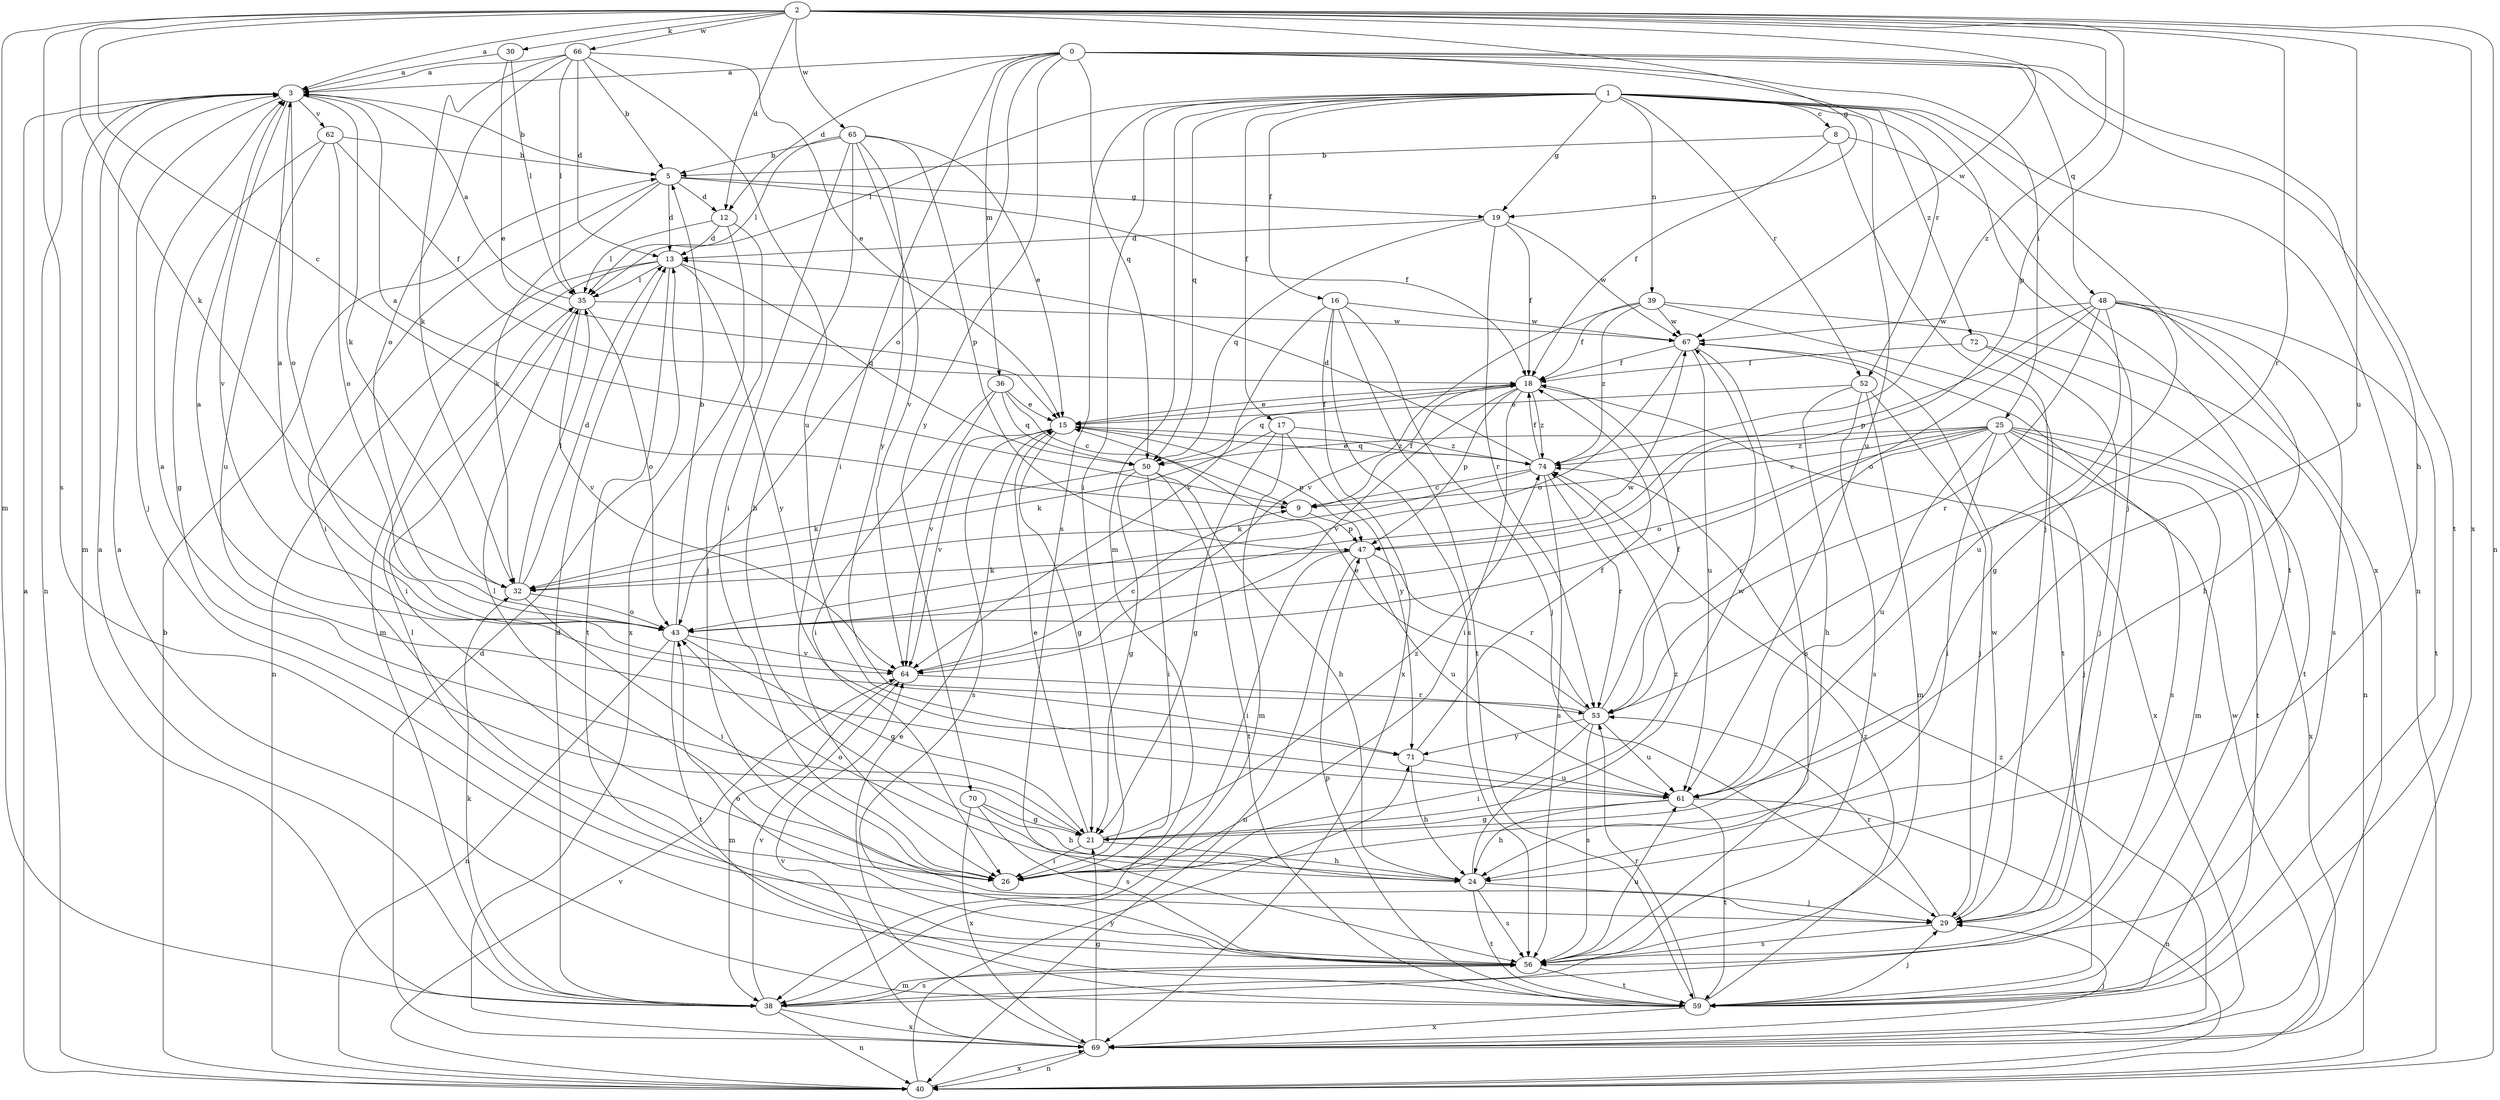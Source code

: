 strict digraph  {
0;
1;
2;
3;
5;
8;
9;
12;
13;
15;
16;
17;
18;
19;
21;
24;
25;
26;
29;
30;
32;
35;
36;
38;
39;
40;
43;
47;
48;
50;
52;
53;
56;
59;
61;
62;
64;
65;
66;
67;
69;
70;
71;
72;
74;
0 -> 3  [label=a];
0 -> 12  [label=d];
0 -> 24  [label=h];
0 -> 25  [label=i];
0 -> 26  [label=i];
0 -> 36  [label=m];
0 -> 43  [label=o];
0 -> 48  [label=q];
0 -> 50  [label=q];
0 -> 52  [label=r];
0 -> 59  [label=t];
0 -> 70  [label=y];
1 -> 8  [label=c];
1 -> 16  [label=f];
1 -> 17  [label=f];
1 -> 19  [label=g];
1 -> 26  [label=i];
1 -> 29  [label=j];
1 -> 35  [label=l];
1 -> 38  [label=m];
1 -> 39  [label=n];
1 -> 40  [label=n];
1 -> 50  [label=q];
1 -> 52  [label=r];
1 -> 56  [label=s];
1 -> 61  [label=u];
1 -> 69  [label=x];
1 -> 72  [label=z];
2 -> 3  [label=a];
2 -> 9  [label=c];
2 -> 12  [label=d];
2 -> 19  [label=g];
2 -> 30  [label=k];
2 -> 32  [label=k];
2 -> 38  [label=m];
2 -> 40  [label=n];
2 -> 47  [label=p];
2 -> 53  [label=r];
2 -> 56  [label=s];
2 -> 61  [label=u];
2 -> 65  [label=w];
2 -> 66  [label=w];
2 -> 67  [label=w];
2 -> 69  [label=x];
2 -> 74  [label=z];
3 -> 5  [label=b];
3 -> 29  [label=j];
3 -> 32  [label=k];
3 -> 38  [label=m];
3 -> 40  [label=n];
3 -> 43  [label=o];
3 -> 62  [label=v];
3 -> 64  [label=v];
5 -> 12  [label=d];
5 -> 13  [label=d];
5 -> 18  [label=f];
5 -> 19  [label=g];
5 -> 26  [label=i];
5 -> 32  [label=k];
8 -> 5  [label=b];
8 -> 18  [label=f];
8 -> 29  [label=j];
8 -> 59  [label=t];
9 -> 3  [label=a];
9 -> 18  [label=f];
9 -> 47  [label=p];
12 -> 13  [label=d];
12 -> 29  [label=j];
12 -> 35  [label=l];
12 -> 69  [label=x];
13 -> 35  [label=l];
13 -> 38  [label=m];
13 -> 40  [label=n];
13 -> 50  [label=q];
13 -> 59  [label=t];
13 -> 71  [label=y];
15 -> 18  [label=f];
15 -> 21  [label=g];
15 -> 47  [label=p];
15 -> 56  [label=s];
15 -> 64  [label=v];
15 -> 74  [label=z];
16 -> 29  [label=j];
16 -> 56  [label=s];
16 -> 59  [label=t];
16 -> 64  [label=v];
16 -> 67  [label=w];
16 -> 69  [label=x];
17 -> 21  [label=g];
17 -> 32  [label=k];
17 -> 38  [label=m];
17 -> 71  [label=y];
17 -> 74  [label=z];
18 -> 15  [label=e];
18 -> 26  [label=i];
18 -> 47  [label=p];
18 -> 50  [label=q];
18 -> 64  [label=v];
18 -> 69  [label=x];
18 -> 74  [label=z];
19 -> 13  [label=d];
19 -> 18  [label=f];
19 -> 50  [label=q];
19 -> 53  [label=r];
19 -> 67  [label=w];
21 -> 3  [label=a];
21 -> 15  [label=e];
21 -> 24  [label=h];
21 -> 26  [label=i];
21 -> 67  [label=w];
21 -> 74  [label=z];
24 -> 29  [label=j];
24 -> 43  [label=o];
24 -> 56  [label=s];
24 -> 59  [label=t];
24 -> 74  [label=z];
25 -> 9  [label=c];
25 -> 26  [label=i];
25 -> 29  [label=j];
25 -> 38  [label=m];
25 -> 43  [label=o];
25 -> 50  [label=q];
25 -> 53  [label=r];
25 -> 56  [label=s];
25 -> 59  [label=t];
25 -> 61  [label=u];
25 -> 69  [label=x];
25 -> 74  [label=z];
26 -> 35  [label=l];
29 -> 53  [label=r];
29 -> 56  [label=s];
29 -> 67  [label=w];
30 -> 3  [label=a];
30 -> 15  [label=e];
30 -> 35  [label=l];
32 -> 13  [label=d];
32 -> 26  [label=i];
32 -> 35  [label=l];
32 -> 43  [label=o];
35 -> 3  [label=a];
35 -> 26  [label=i];
35 -> 43  [label=o];
35 -> 64  [label=v];
35 -> 67  [label=w];
36 -> 9  [label=c];
36 -> 15  [label=e];
36 -> 26  [label=i];
36 -> 50  [label=q];
36 -> 64  [label=v];
38 -> 3  [label=a];
38 -> 13  [label=d];
38 -> 32  [label=k];
38 -> 40  [label=n];
38 -> 56  [label=s];
38 -> 64  [label=v];
38 -> 69  [label=x];
39 -> 18  [label=f];
39 -> 40  [label=n];
39 -> 59  [label=t];
39 -> 64  [label=v];
39 -> 67  [label=w];
39 -> 74  [label=z];
40 -> 3  [label=a];
40 -> 5  [label=b];
40 -> 64  [label=v];
40 -> 67  [label=w];
40 -> 69  [label=x];
40 -> 71  [label=y];
43 -> 3  [label=a];
43 -> 5  [label=b];
43 -> 21  [label=g];
43 -> 40  [label=n];
43 -> 59  [label=t];
43 -> 64  [label=v];
43 -> 67  [label=w];
47 -> 26  [label=i];
47 -> 32  [label=k];
47 -> 40  [label=n];
47 -> 53  [label=r];
47 -> 61  [label=u];
48 -> 21  [label=g];
48 -> 24  [label=h];
48 -> 43  [label=o];
48 -> 47  [label=p];
48 -> 53  [label=r];
48 -> 56  [label=s];
48 -> 59  [label=t];
48 -> 61  [label=u];
48 -> 67  [label=w];
50 -> 21  [label=g];
50 -> 24  [label=h];
50 -> 26  [label=i];
50 -> 32  [label=k];
50 -> 59  [label=t];
52 -> 15  [label=e];
52 -> 24  [label=h];
52 -> 29  [label=j];
52 -> 38  [label=m];
52 -> 56  [label=s];
53 -> 3  [label=a];
53 -> 15  [label=e];
53 -> 18  [label=f];
53 -> 26  [label=i];
53 -> 56  [label=s];
53 -> 61  [label=u];
53 -> 71  [label=y];
56 -> 35  [label=l];
56 -> 38  [label=m];
56 -> 43  [label=o];
56 -> 59  [label=t];
56 -> 61  [label=u];
59 -> 3  [label=a];
59 -> 29  [label=j];
59 -> 47  [label=p];
59 -> 53  [label=r];
59 -> 69  [label=x];
59 -> 74  [label=z];
61 -> 21  [label=g];
61 -> 24  [label=h];
61 -> 40  [label=n];
61 -> 59  [label=t];
62 -> 5  [label=b];
62 -> 18  [label=f];
62 -> 21  [label=g];
62 -> 43  [label=o];
62 -> 61  [label=u];
64 -> 9  [label=c];
64 -> 38  [label=m];
64 -> 53  [label=r];
65 -> 5  [label=b];
65 -> 15  [label=e];
65 -> 24  [label=h];
65 -> 26  [label=i];
65 -> 35  [label=l];
65 -> 47  [label=p];
65 -> 64  [label=v];
65 -> 71  [label=y];
66 -> 3  [label=a];
66 -> 5  [label=b];
66 -> 13  [label=d];
66 -> 15  [label=e];
66 -> 32  [label=k];
66 -> 35  [label=l];
66 -> 43  [label=o];
66 -> 61  [label=u];
67 -> 18  [label=f];
67 -> 43  [label=o];
67 -> 56  [label=s];
67 -> 61  [label=u];
69 -> 13  [label=d];
69 -> 15  [label=e];
69 -> 21  [label=g];
69 -> 29  [label=j];
69 -> 40  [label=n];
69 -> 64  [label=v];
69 -> 74  [label=z];
70 -> 21  [label=g];
70 -> 24  [label=h];
70 -> 56  [label=s];
70 -> 69  [label=x];
71 -> 18  [label=f];
71 -> 24  [label=h];
71 -> 61  [label=u];
72 -> 18  [label=f];
72 -> 29  [label=j];
72 -> 59  [label=t];
74 -> 9  [label=c];
74 -> 13  [label=d];
74 -> 15  [label=e];
74 -> 18  [label=f];
74 -> 32  [label=k];
74 -> 53  [label=r];
74 -> 56  [label=s];
}
